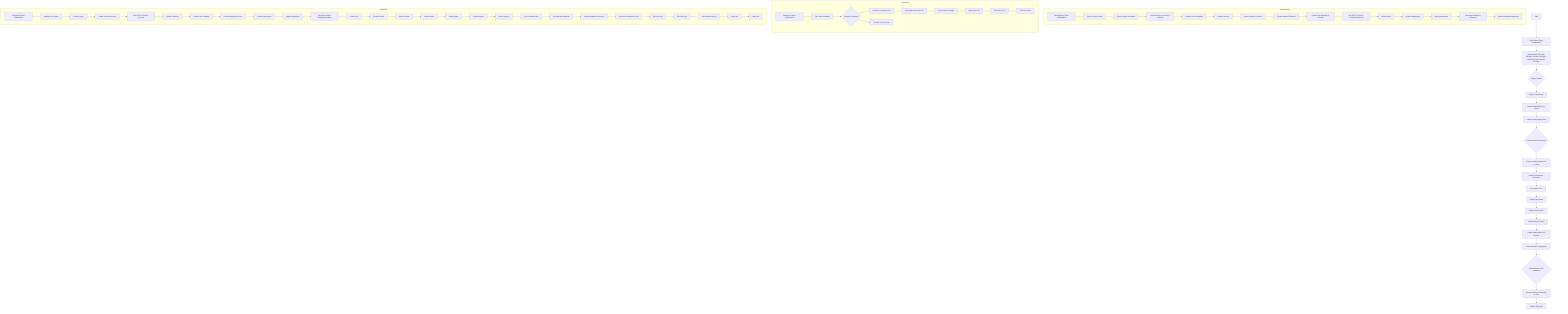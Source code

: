 flowchart TD
    A[Start] --> B[RayCluster Class Initialization]
    B --> C[Initialize K8S, Security, Memory, Service, Storage, RayPorts, and UserIdm Configs]
    C --> D{Deploy Cluster}

    D --> E[Deploy Head Node]
    E --> F[Create BeamDeploy for Head]
    F --> G[Launch Head Deployment]
    G --> H{Check Head Pod Instance}
    H --> I[Execute Head Command on Pod]
    I --> J[Head Pod Instance Returned]

    J --> K[Get Head Pod IP]
    K --> L[Check Pod Status]
    L --> M[Return Head Pod IP]

    M --> N[Deploy Worker Nodes]
    N --> O[Create BeamDeploy for Workers]
    O --> P[Launch Worker Deployment]
    P --> Q{Check Worker Pod Instances}
    Q --> R[Execute Worker Command on Pod]

    R --> S[Cluster Deployed]

    subgraph BeamDeploy
        T[BeamDeploy Class Initialization]
        T --> U[Check Project Exists]
        U --> V[Create Project if Needed]
        V --> W[Create Service Account if Needed]
        W --> X[Create PVCs if Needed]
        X --> Y[Create Services]
        Y --> Z[Create Routes if Needed]
        Z --> AA[Create Ingress if Needed]
        AA --> AB[Create Role Bindings if Needed]
        AB --> AC[Add SCC to Service Account if Needed]
        AC --> AD[Extract Ports]
        AD --> AE[Create Deployment]
        AE --> AF[Apply Deployment]
        AF --> AG[Generate BeamPod Instances]
        AG --> AH[Return BeamPod Instances]
    end

    subgraph BeamPod
        AI[BeamPod Class Initialization]
        AI --> AJ[Get Pod Information]
        AJ --> AK{Execute Command}
        AK --> AL[Execute on Specific Pod]
        AK --> AM[Execute on Each Pod]
        AL --> AN[Get Logs from Each Pod]
        AN --> AO[Get Resource Usage]
        AO --> AP[Stop Each Pod]
        AP --> AQ[Start Each Pod]
        AQ --> AR[Get Pod Status]
    end

    subgraph BeamK8S
        BA[BeamK8S Class Initialization]
        BA --> BB[Initialize API Clients]
        BB --> BC[Create Project]
        BC --> BD[Create Service Account]
        BD --> BE[Add SCC to Service Account]
        BE --> BF[Create Container]
        BF --> BG[Create Pod Template]
        BG --> BH[Create Deployment Spec]
        BH --> BI[Create Deployment]
        BI --> BJ[Apply Deployment]
        BJ --> BK[Generate Unique Deployment Name]
        BK --> BL[Create PVC]
        BL --> BM[Create Service]
        BM --> BN[Delete Service]
        BN --> BO[Create Route]
        BO --> BP[Delete Route]
        BP --> BQ[Create Ingress]
        BQ --> BR[Delete Ingress]
        BR --> BS[Print Pod Node Info]
        BS --> BT[Get Internal Endpoints]
        BT --> BU[Query Available Resources]
        BU --> BV[Execute Command in Pod]
        BV --> BW[Get Pod Info]
        BW --> BX[Get Pod Logs]
        BX --> BY[Get Pod Resources]
        BY --> BZ[Stop Pod]
        BZ --> CA[Start Pod]
    end